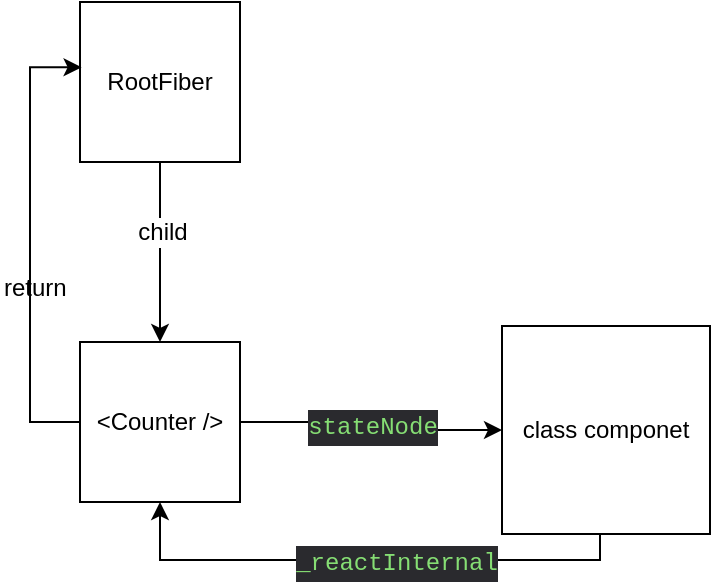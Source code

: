 <mxfile version="12.2.4" pages="1"><diagram id="7nreecd6ZeQRyJ5ZdENs" name="Page-1"><mxGraphModel dx="378" dy="505" grid="1" gridSize="10" guides="1" tooltips="1" connect="1" arrows="1" fold="1" page="1" pageScale="1" pageWidth="827" pageHeight="1169" math="0" shadow="0"><root><mxCell id="0"/><mxCell id="1" parent="0"/><mxCell id="4" value="" style="edgeStyle=orthogonalEdgeStyle;rounded=0;orthogonalLoop=1;jettySize=auto;html=1;" parent="1" source="2" target="3" edge="1"><mxGeometry relative="1" as="geometry"/></mxCell><mxCell id="9" value="child" style="text;html=1;resizable=0;points=[];align=center;verticalAlign=middle;labelBackgroundColor=#ffffff;" parent="4" vertex="1" connectable="0"><mxGeometry x="-0.23" y="1" relative="1" as="geometry"><mxPoint as="offset"/></mxGeometry></mxCell><mxCell id="2" value="RootFiber&lt;br&gt;" style="whiteSpace=wrap;html=1;aspect=fixed;" parent="1" vertex="1"><mxGeometry x="105" y="60" width="80" height="80" as="geometry"/></mxCell><mxCell id="8" style="edgeStyle=orthogonalEdgeStyle;rounded=0;orthogonalLoop=1;jettySize=auto;html=1;entryX=0.01;entryY=0.408;entryDx=0;entryDy=0;entryPerimeter=0;" parent="1" source="3" target="2" edge="1"><mxGeometry relative="1" as="geometry"><Array as="points"><mxPoint x="80" y="270"/><mxPoint x="80" y="93"/></Array></mxGeometry></mxCell><mxCell id="12" value="&lt;div style=&quot;color: rgb(177 , 177 , 179) ; background-color: rgb(42 , 42 , 46) ; font-family: &amp;#34;menlo&amp;#34; , &amp;#34;monaco&amp;#34; , &amp;#34;courier new&amp;#34; , monospace ; font-size: 12px ; line-height: 18px ; white-space: pre&quot;&gt;&lt;span style=&quot;color: #86de74&quot;&gt;stateNode&lt;/span&gt;&lt;/div&gt;" style="edgeStyle=orthogonalEdgeStyle;rounded=0;orthogonalLoop=1;jettySize=auto;html=1;entryX=0;entryY=0.5;entryDx=0;entryDy=0;" parent="1" source="3" target="10" edge="1"><mxGeometry relative="1" as="geometry"/></mxCell><mxCell id="3" value="&amp;lt;Counter /&amp;gt;" style="whiteSpace=wrap;html=1;aspect=fixed;" parent="1" vertex="1"><mxGeometry x="105" y="230" width="80" height="80" as="geometry"/></mxCell><mxCell id="5" value="return" style="text;html=1;resizable=0;points=[];autosize=1;align=left;verticalAlign=top;spacingTop=-4;" parent="1" vertex="1"><mxGeometry x="65" y="193" width="50" height="20" as="geometry"/></mxCell><mxCell id="13" style="edgeStyle=orthogonalEdgeStyle;rounded=0;orthogonalLoop=1;jettySize=auto;html=1;entryX=0.5;entryY=1;entryDx=0;entryDy=0;" parent="1" source="10" target="3" edge="1"><mxGeometry relative="1" as="geometry"><Array as="points"><mxPoint x="365" y="339"/><mxPoint x="145" y="339"/></Array></mxGeometry></mxCell><mxCell id="14" value="&lt;div style=&quot;color: rgb(177 , 177 , 179) ; background-color: rgb(42 , 42 , 46) ; font-family: &amp;#34;menlo&amp;#34; , &amp;#34;monaco&amp;#34; , &amp;#34;courier new&amp;#34; , monospace ; line-height: 18px ; white-space: pre&quot;&gt;&lt;span style=&quot;color: #86de74&quot;&gt;_reactInternal&lt;/span&gt;&lt;/div&gt;" style="text;html=1;resizable=0;points=[];align=center;verticalAlign=middle;labelBackgroundColor=#ffffff;" parent="13" vertex="1" connectable="0"><mxGeometry x="-0.122" y="1" relative="1" as="geometry"><mxPoint as="offset"/></mxGeometry></mxCell><mxCell id="10" value="class componet" style="whiteSpace=wrap;html=1;aspect=fixed;" parent="1" vertex="1"><mxGeometry x="316" y="222" width="104" height="104" as="geometry"/></mxCell></root></mxGraphModel></diagram></mxfile>